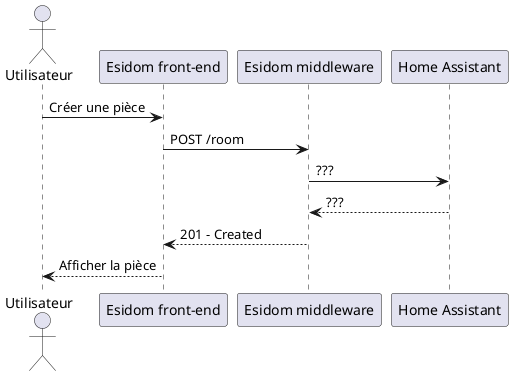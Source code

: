 @startuml créer pièce

actor "Utilisateur" as u
participant "Esidom front-end" as fe
participant "Esidom middleware" as m
participant "Home Assistant" as ha

u -> fe: Créer une pièce
fe -> m: POST /room
m -> ha: ???
ha --> m: ???
m --> fe: 201 - Created
fe --> u: Afficher la pièce

@enduml